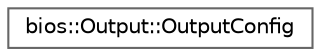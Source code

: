 digraph "Graphical Class Hierarchy"
{
 // LATEX_PDF_SIZE
  bgcolor="transparent";
  edge [fontname=Helvetica,fontsize=10,labelfontname=Helvetica,labelfontsize=10];
  node [fontname=Helvetica,fontsize=10,shape=box,height=0.2,width=0.4];
  rankdir="LR";
  Node0 [id="Node000000",label="bios::Output::OutputConfig",height=0.2,width=0.4,color="grey40", fillcolor="white", style="filled",URL="$dc/d0a/structbios_1_1Output_1_1OutputConfig.html",tooltip=" "];
}
